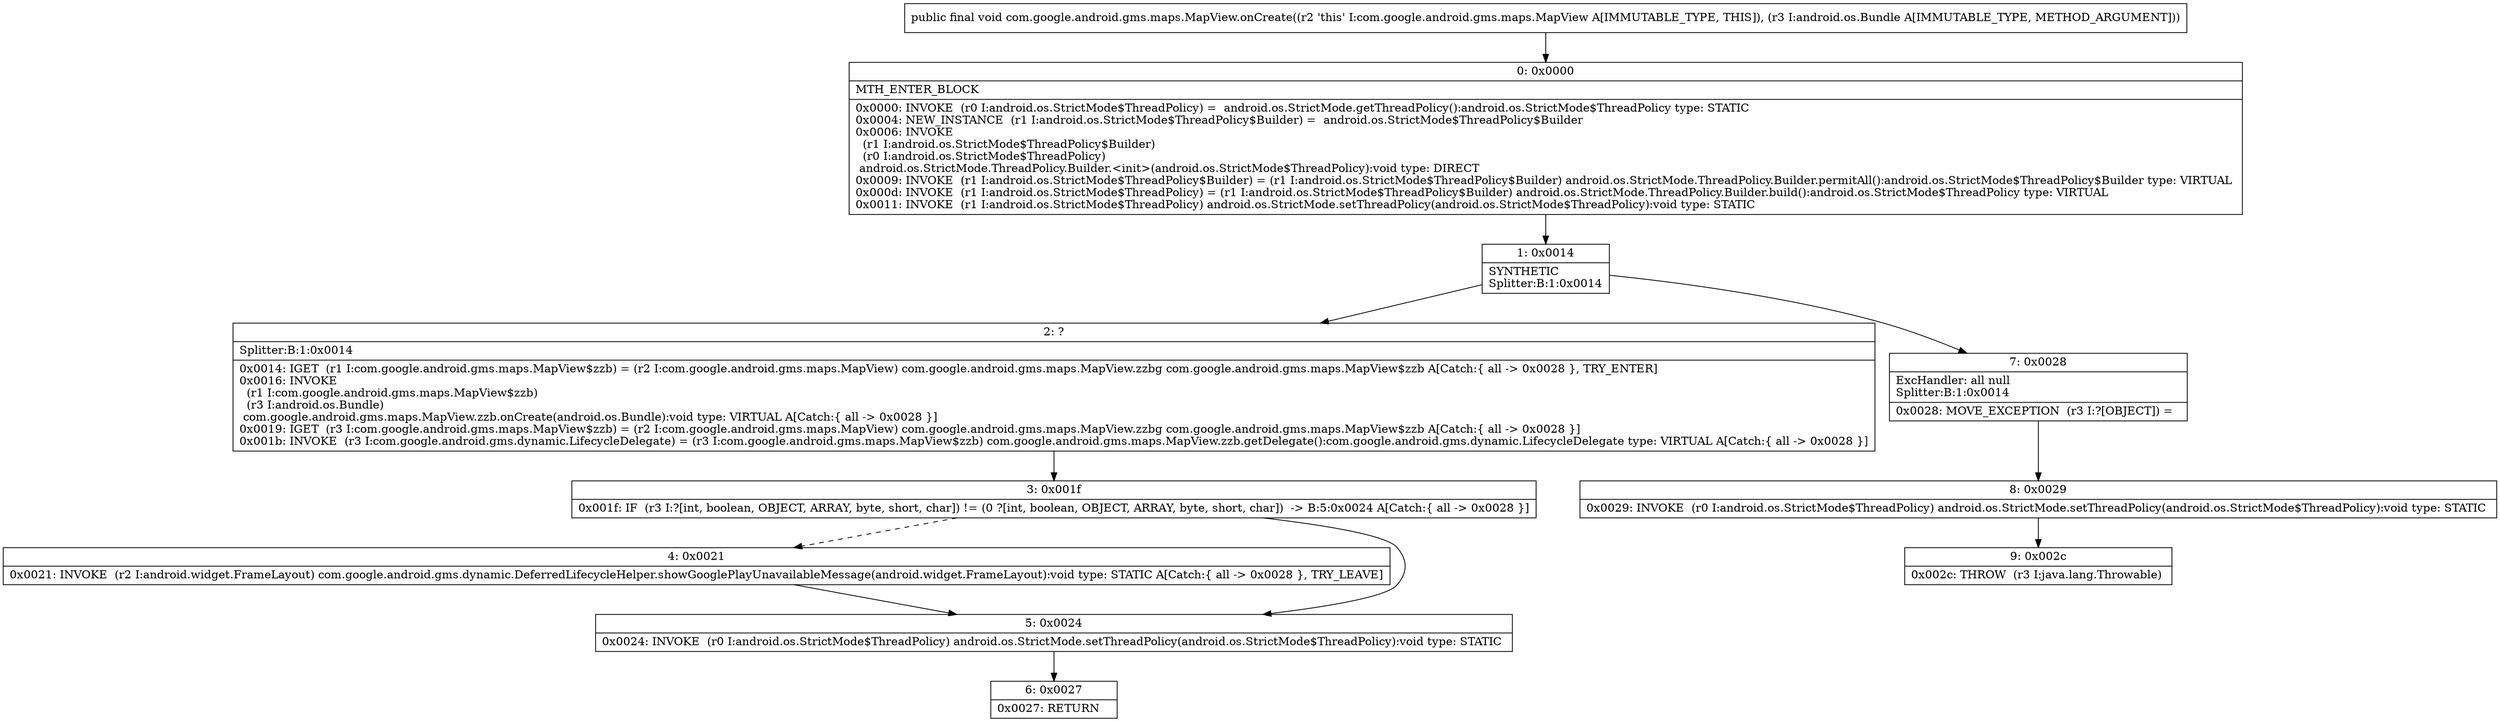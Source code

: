 digraph "CFG forcom.google.android.gms.maps.MapView.onCreate(Landroid\/os\/Bundle;)V" {
Node_0 [shape=record,label="{0\:\ 0x0000|MTH_ENTER_BLOCK\l|0x0000: INVOKE  (r0 I:android.os.StrictMode$ThreadPolicy) =  android.os.StrictMode.getThreadPolicy():android.os.StrictMode$ThreadPolicy type: STATIC \l0x0004: NEW_INSTANCE  (r1 I:android.os.StrictMode$ThreadPolicy$Builder) =  android.os.StrictMode$ThreadPolicy$Builder \l0x0006: INVOKE  \l  (r1 I:android.os.StrictMode$ThreadPolicy$Builder)\l  (r0 I:android.os.StrictMode$ThreadPolicy)\l android.os.StrictMode.ThreadPolicy.Builder.\<init\>(android.os.StrictMode$ThreadPolicy):void type: DIRECT \l0x0009: INVOKE  (r1 I:android.os.StrictMode$ThreadPolicy$Builder) = (r1 I:android.os.StrictMode$ThreadPolicy$Builder) android.os.StrictMode.ThreadPolicy.Builder.permitAll():android.os.StrictMode$ThreadPolicy$Builder type: VIRTUAL \l0x000d: INVOKE  (r1 I:android.os.StrictMode$ThreadPolicy) = (r1 I:android.os.StrictMode$ThreadPolicy$Builder) android.os.StrictMode.ThreadPolicy.Builder.build():android.os.StrictMode$ThreadPolicy type: VIRTUAL \l0x0011: INVOKE  (r1 I:android.os.StrictMode$ThreadPolicy) android.os.StrictMode.setThreadPolicy(android.os.StrictMode$ThreadPolicy):void type: STATIC \l}"];
Node_1 [shape=record,label="{1\:\ 0x0014|SYNTHETIC\lSplitter:B:1:0x0014\l}"];
Node_2 [shape=record,label="{2\:\ ?|Splitter:B:1:0x0014\l|0x0014: IGET  (r1 I:com.google.android.gms.maps.MapView$zzb) = (r2 I:com.google.android.gms.maps.MapView) com.google.android.gms.maps.MapView.zzbg com.google.android.gms.maps.MapView$zzb A[Catch:\{ all \-\> 0x0028 \}, TRY_ENTER]\l0x0016: INVOKE  \l  (r1 I:com.google.android.gms.maps.MapView$zzb)\l  (r3 I:android.os.Bundle)\l com.google.android.gms.maps.MapView.zzb.onCreate(android.os.Bundle):void type: VIRTUAL A[Catch:\{ all \-\> 0x0028 \}]\l0x0019: IGET  (r3 I:com.google.android.gms.maps.MapView$zzb) = (r2 I:com.google.android.gms.maps.MapView) com.google.android.gms.maps.MapView.zzbg com.google.android.gms.maps.MapView$zzb A[Catch:\{ all \-\> 0x0028 \}]\l0x001b: INVOKE  (r3 I:com.google.android.gms.dynamic.LifecycleDelegate) = (r3 I:com.google.android.gms.maps.MapView$zzb) com.google.android.gms.maps.MapView.zzb.getDelegate():com.google.android.gms.dynamic.LifecycleDelegate type: VIRTUAL A[Catch:\{ all \-\> 0x0028 \}]\l}"];
Node_3 [shape=record,label="{3\:\ 0x001f|0x001f: IF  (r3 I:?[int, boolean, OBJECT, ARRAY, byte, short, char]) != (0 ?[int, boolean, OBJECT, ARRAY, byte, short, char])  \-\> B:5:0x0024 A[Catch:\{ all \-\> 0x0028 \}]\l}"];
Node_4 [shape=record,label="{4\:\ 0x0021|0x0021: INVOKE  (r2 I:android.widget.FrameLayout) com.google.android.gms.dynamic.DeferredLifecycleHelper.showGooglePlayUnavailableMessage(android.widget.FrameLayout):void type: STATIC A[Catch:\{ all \-\> 0x0028 \}, TRY_LEAVE]\l}"];
Node_5 [shape=record,label="{5\:\ 0x0024|0x0024: INVOKE  (r0 I:android.os.StrictMode$ThreadPolicy) android.os.StrictMode.setThreadPolicy(android.os.StrictMode$ThreadPolicy):void type: STATIC \l}"];
Node_6 [shape=record,label="{6\:\ 0x0027|0x0027: RETURN   \l}"];
Node_7 [shape=record,label="{7\:\ 0x0028|ExcHandler: all null\lSplitter:B:1:0x0014\l|0x0028: MOVE_EXCEPTION  (r3 I:?[OBJECT]) =  \l}"];
Node_8 [shape=record,label="{8\:\ 0x0029|0x0029: INVOKE  (r0 I:android.os.StrictMode$ThreadPolicy) android.os.StrictMode.setThreadPolicy(android.os.StrictMode$ThreadPolicy):void type: STATIC \l}"];
Node_9 [shape=record,label="{9\:\ 0x002c|0x002c: THROW  (r3 I:java.lang.Throwable) \l}"];
MethodNode[shape=record,label="{public final void com.google.android.gms.maps.MapView.onCreate((r2 'this' I:com.google.android.gms.maps.MapView A[IMMUTABLE_TYPE, THIS]), (r3 I:android.os.Bundle A[IMMUTABLE_TYPE, METHOD_ARGUMENT])) }"];
MethodNode -> Node_0;
Node_0 -> Node_1;
Node_1 -> Node_2;
Node_1 -> Node_7;
Node_2 -> Node_3;
Node_3 -> Node_4[style=dashed];
Node_3 -> Node_5;
Node_4 -> Node_5;
Node_5 -> Node_6;
Node_7 -> Node_8;
Node_8 -> Node_9;
}


